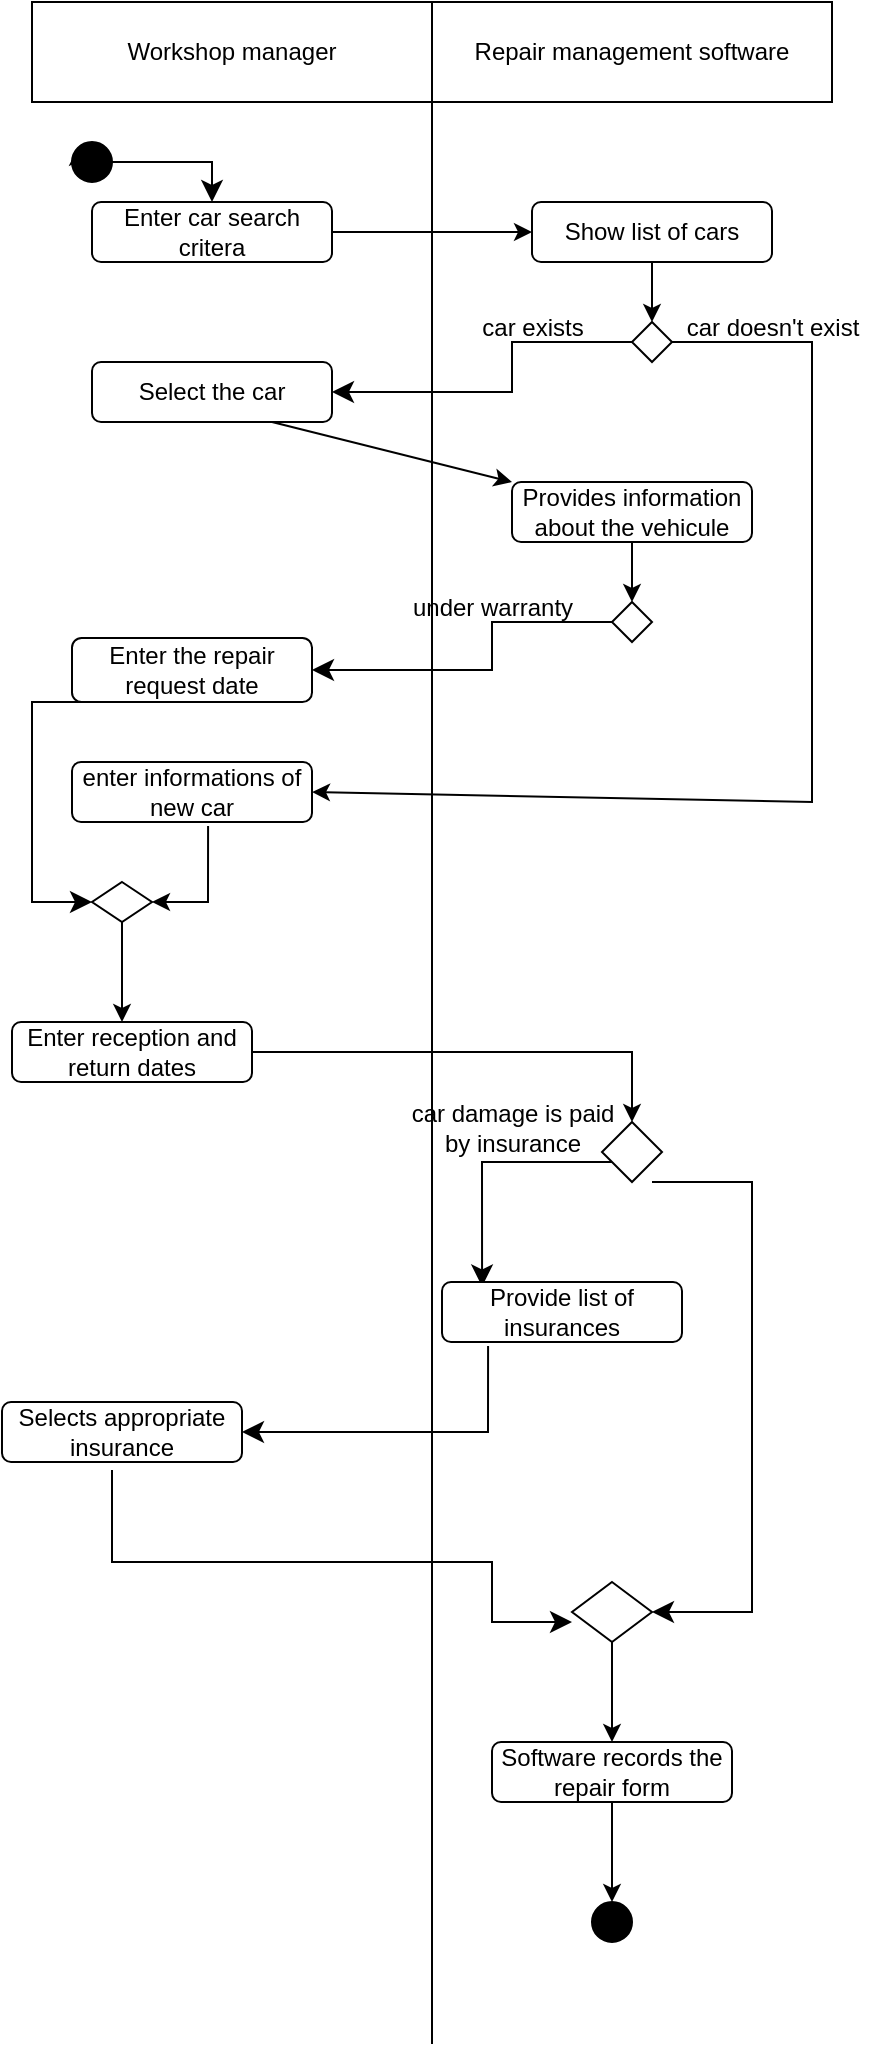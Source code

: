 <mxfile version="28.1.2">
  <diagram name="Page-1" id="RLOlHvf0ZwVmIwQDIquM">
    <mxGraphModel dx="960" dy="593" grid="1" gridSize="10" guides="1" tooltips="1" connect="1" arrows="1" fold="1" page="1" pageScale="1" pageWidth="850" pageHeight="1100" math="0" shadow="0">
      <root>
        <mxCell id="0" />
        <mxCell id="1" parent="0" />
        <mxCell id="eMoXhTAo4GaLyPaAo7eD-15" value="" style="ellipse;fillColor=strokeColor;html=1;" vertex="1" parent="1">
          <mxGeometry x="120" y="140" width="20" height="20" as="geometry" />
        </mxCell>
        <mxCell id="eMoXhTAo4GaLyPaAo7eD-19" value="Workshop manager" style="rounded=0;whiteSpace=wrap;html=1;" vertex="1" parent="1">
          <mxGeometry x="100" y="70" width="200" height="50" as="geometry" />
        </mxCell>
        <mxCell id="eMoXhTAo4GaLyPaAo7eD-20" value="Repair management software" style="rounded=0;whiteSpace=wrap;html=1;" vertex="1" parent="1">
          <mxGeometry x="300" y="70" width="200" height="50" as="geometry" />
        </mxCell>
        <mxCell id="eMoXhTAo4GaLyPaAo7eD-21" value="" style="endArrow=none;html=1;rounded=0;entryX=1;entryY=1;entryDx=0;entryDy=0;" edge="1" parent="1" target="eMoXhTAo4GaLyPaAo7eD-19">
          <mxGeometry width="50" height="50" relative="1" as="geometry">
            <mxPoint x="300" y="1091" as="sourcePoint" />
            <mxPoint x="450" y="280" as="targetPoint" />
          </mxGeometry>
        </mxCell>
        <mxCell id="eMoXhTAo4GaLyPaAo7eD-22" style="edgeStyle=orthogonalEdgeStyle;rounded=0;orthogonalLoop=1;jettySize=auto;html=1;exitX=0;exitY=1;exitDx=0;exitDy=0;entryX=0;entryY=0;entryDx=0;entryDy=0;" edge="1" parent="1" source="eMoXhTAo4GaLyPaAo7eD-15" target="eMoXhTAo4GaLyPaAo7eD-15">
          <mxGeometry relative="1" as="geometry" />
        </mxCell>
        <mxCell id="eMoXhTAo4GaLyPaAo7eD-23" value="Enter car search critera" style="rounded=1;whiteSpace=wrap;html=1;" vertex="1" parent="1">
          <mxGeometry x="130" y="170" width="120" height="30" as="geometry" />
        </mxCell>
        <mxCell id="eMoXhTAo4GaLyPaAo7eD-24" value="" style="edgeStyle=segmentEdgeStyle;endArrow=classic;html=1;curved=0;rounded=0;endSize=8;startSize=8;entryX=0.5;entryY=0;entryDx=0;entryDy=0;" edge="1" parent="1" target="eMoXhTAo4GaLyPaAo7eD-23">
          <mxGeometry width="50" height="50" relative="1" as="geometry">
            <mxPoint x="140" y="150" as="sourcePoint" />
            <mxPoint x="190" y="100" as="targetPoint" />
          </mxGeometry>
        </mxCell>
        <mxCell id="eMoXhTAo4GaLyPaAo7eD-25" value="Show list of cars" style="rounded=1;whiteSpace=wrap;html=1;" vertex="1" parent="1">
          <mxGeometry x="350" y="170" width="120" height="30" as="geometry" />
        </mxCell>
        <mxCell id="eMoXhTAo4GaLyPaAo7eD-26" value="" style="endArrow=classic;html=1;rounded=0;exitX=1;exitY=0.5;exitDx=0;exitDy=0;entryX=0;entryY=0.5;entryDx=0;entryDy=0;" edge="1" parent="1" source="eMoXhTAo4GaLyPaAo7eD-23" target="eMoXhTAo4GaLyPaAo7eD-25">
          <mxGeometry width="50" height="50" relative="1" as="geometry">
            <mxPoint x="270" y="210" as="sourcePoint" />
            <mxPoint x="320" y="160" as="targetPoint" />
          </mxGeometry>
        </mxCell>
        <mxCell id="eMoXhTAo4GaLyPaAo7eD-28" value="" style="rhombus;whiteSpace=wrap;html=1;" vertex="1" parent="1">
          <mxGeometry x="400" y="230" width="20" height="20" as="geometry" />
        </mxCell>
        <mxCell id="eMoXhTAo4GaLyPaAo7eD-29" value="" style="endArrow=classic;html=1;rounded=0;exitX=0.5;exitY=1;exitDx=0;exitDy=0;entryX=0.5;entryY=0;entryDx=0;entryDy=0;" edge="1" parent="1" source="eMoXhTAo4GaLyPaAo7eD-25" target="eMoXhTAo4GaLyPaAo7eD-28">
          <mxGeometry width="50" height="50" relative="1" as="geometry">
            <mxPoint x="460" y="250" as="sourcePoint" />
            <mxPoint x="510" y="200" as="targetPoint" />
          </mxGeometry>
        </mxCell>
        <mxCell id="eMoXhTAo4GaLyPaAo7eD-30" value="" style="endArrow=classic;html=1;rounded=0;exitX=1;exitY=0.5;exitDx=0;exitDy=0;entryX=1;entryY=0.5;entryDx=0;entryDy=0;" edge="1" parent="1" source="eMoXhTAo4GaLyPaAo7eD-28" target="eMoXhTAo4GaLyPaAo7eD-45">
          <mxGeometry width="50" height="50" relative="1" as="geometry">
            <mxPoint x="430" y="260" as="sourcePoint" />
            <mxPoint x="260" y="450" as="targetPoint" />
            <Array as="points">
              <mxPoint x="490" y="240" />
              <mxPoint x="490" y="270" />
              <mxPoint x="490" y="370" />
              <mxPoint x="490" y="470" />
            </Array>
          </mxGeometry>
        </mxCell>
        <mxCell id="eMoXhTAo4GaLyPaAo7eD-31" value="" style="edgeStyle=segmentEdgeStyle;endArrow=classic;html=1;curved=0;rounded=0;endSize=8;startSize=8;exitX=0;exitY=0.5;exitDx=0;exitDy=0;" edge="1" parent="1" source="eMoXhTAo4GaLyPaAo7eD-28" target="eMoXhTAo4GaLyPaAo7eD-34">
          <mxGeometry width="50" height="50" relative="1" as="geometry">
            <mxPoint x="400" y="330" as="sourcePoint" />
            <mxPoint x="240" y="270" as="targetPoint" />
            <Array as="points">
              <mxPoint x="340" y="240" />
            </Array>
          </mxGeometry>
        </mxCell>
        <mxCell id="eMoXhTAo4GaLyPaAo7eD-32" value="car exists" style="text;html=1;align=center;verticalAlign=middle;resizable=0;points=[];autosize=1;strokeColor=none;fillColor=none;" vertex="1" parent="1">
          <mxGeometry x="315" y="218" width="70" height="30" as="geometry" />
        </mxCell>
        <mxCell id="eMoXhTAo4GaLyPaAo7eD-33" value="car doesn&#39;t exist" style="text;html=1;align=center;verticalAlign=middle;resizable=0;points=[];autosize=1;strokeColor=none;fillColor=none;" vertex="1" parent="1">
          <mxGeometry x="415" y="218" width="110" height="30" as="geometry" />
        </mxCell>
        <mxCell id="eMoXhTAo4GaLyPaAo7eD-34" value="Select the car" style="rounded=1;whiteSpace=wrap;html=1;" vertex="1" parent="1">
          <mxGeometry x="130" y="250" width="120" height="30" as="geometry" />
        </mxCell>
        <mxCell id="eMoXhTAo4GaLyPaAo7eD-36" value="" style="endArrow=classic;html=1;rounded=0;exitX=0.75;exitY=1;exitDx=0;exitDy=0;" edge="1" parent="1" source="eMoXhTAo4GaLyPaAo7eD-34" target="eMoXhTAo4GaLyPaAo7eD-37">
          <mxGeometry width="50" height="50" relative="1" as="geometry">
            <mxPoint x="400" y="330" as="sourcePoint" />
            <mxPoint x="450" y="280" as="targetPoint" />
          </mxGeometry>
        </mxCell>
        <mxCell id="eMoXhTAo4GaLyPaAo7eD-37" value="Provides information about the vehicule" style="rounded=1;whiteSpace=wrap;html=1;" vertex="1" parent="1">
          <mxGeometry x="340" y="310" width="120" height="30" as="geometry" />
        </mxCell>
        <mxCell id="eMoXhTAo4GaLyPaAo7eD-38" value="" style="endArrow=classic;html=1;rounded=0;" edge="1" parent="1" target="eMoXhTAo4GaLyPaAo7eD-39">
          <mxGeometry width="50" height="50" relative="1" as="geometry">
            <mxPoint x="400" y="340" as="sourcePoint" />
            <mxPoint x="450" y="280" as="targetPoint" />
          </mxGeometry>
        </mxCell>
        <mxCell id="eMoXhTAo4GaLyPaAo7eD-39" value="" style="rhombus;whiteSpace=wrap;html=1;" vertex="1" parent="1">
          <mxGeometry x="390" y="370" width="20" height="20" as="geometry" />
        </mxCell>
        <mxCell id="eMoXhTAo4GaLyPaAo7eD-41" value="" style="edgeStyle=segmentEdgeStyle;endArrow=classic;html=1;curved=0;rounded=0;endSize=8;startSize=8;exitX=0;exitY=0.5;exitDx=0;exitDy=0;" edge="1" parent="1" source="eMoXhTAo4GaLyPaAo7eD-39" target="eMoXhTAo4GaLyPaAo7eD-43">
          <mxGeometry width="50" height="50" relative="1" as="geometry">
            <mxPoint x="400" y="405" as="sourcePoint" />
            <mxPoint x="260" y="410" as="targetPoint" />
            <Array as="points">
              <mxPoint x="330" y="380" />
            </Array>
          </mxGeometry>
        </mxCell>
        <mxCell id="eMoXhTAo4GaLyPaAo7eD-42" value="under warranty" style="text;html=1;align=center;verticalAlign=middle;resizable=0;points=[];autosize=1;strokeColor=none;fillColor=none;" vertex="1" parent="1">
          <mxGeometry x="280" y="358" width="100" height="30" as="geometry" />
        </mxCell>
        <mxCell id="eMoXhTAo4GaLyPaAo7eD-43" value="Enter the repair request date" style="rounded=1;whiteSpace=wrap;html=1;" vertex="1" parent="1">
          <mxGeometry x="120" y="388" width="120" height="32" as="geometry" />
        </mxCell>
        <mxCell id="eMoXhTAo4GaLyPaAo7eD-45" value="enter informations of new car" style="rounded=1;whiteSpace=wrap;html=1;" vertex="1" parent="1">
          <mxGeometry x="120" y="450" width="120" height="30" as="geometry" />
        </mxCell>
        <mxCell id="eMoXhTAo4GaLyPaAo7eD-46" style="edgeStyle=orthogonalEdgeStyle;rounded=0;orthogonalLoop=1;jettySize=auto;html=1;exitX=0.5;exitY=1;exitDx=0;exitDy=0;" edge="1" parent="1" source="eMoXhTAo4GaLyPaAo7eD-45" target="eMoXhTAo4GaLyPaAo7eD-45">
          <mxGeometry relative="1" as="geometry" />
        </mxCell>
        <mxCell id="eMoXhTAo4GaLyPaAo7eD-48" value="" style="endArrow=classic;html=1;rounded=0;exitX=0.567;exitY=1.067;exitDx=0;exitDy=0;exitPerimeter=0;entryX=1;entryY=0.5;entryDx=0;entryDy=0;" edge="1" parent="1" source="eMoXhTAo4GaLyPaAo7eD-45" target="eMoXhTAo4GaLyPaAo7eD-51">
          <mxGeometry width="50" height="50" relative="1" as="geometry">
            <mxPoint x="200" y="540" as="sourcePoint" />
            <mxPoint x="190" y="520" as="targetPoint" />
            <Array as="points">
              <mxPoint x="188" y="520" />
            </Array>
          </mxGeometry>
        </mxCell>
        <mxCell id="eMoXhTAo4GaLyPaAo7eD-49" value="" style="edgeStyle=segmentEdgeStyle;endArrow=classic;html=1;curved=0;rounded=0;endSize=8;startSize=8;exitX=0.25;exitY=1;exitDx=0;exitDy=0;entryX=0;entryY=0.5;entryDx=0;entryDy=0;" edge="1" parent="1" source="eMoXhTAo4GaLyPaAo7eD-43" target="eMoXhTAo4GaLyPaAo7eD-51">
          <mxGeometry width="50" height="50" relative="1" as="geometry">
            <mxPoint x="40" y="429" as="sourcePoint" />
            <mxPoint x="100" y="520" as="targetPoint" />
            <Array as="points">
              <mxPoint x="100" y="420" />
              <mxPoint x="100" y="520" />
            </Array>
          </mxGeometry>
        </mxCell>
        <mxCell id="eMoXhTAo4GaLyPaAo7eD-51" value="" style="rhombus;whiteSpace=wrap;html=1;" vertex="1" parent="1">
          <mxGeometry x="130" y="510" width="30" height="20" as="geometry" />
        </mxCell>
        <mxCell id="eMoXhTAo4GaLyPaAo7eD-52" value="" style="endArrow=classic;html=1;rounded=0;exitX=0.5;exitY=1;exitDx=0;exitDy=0;" edge="1" parent="1" source="eMoXhTAo4GaLyPaAo7eD-51">
          <mxGeometry width="50" height="50" relative="1" as="geometry">
            <mxPoint x="165" y="575" as="sourcePoint" />
            <mxPoint x="145" y="580" as="targetPoint" />
          </mxGeometry>
        </mxCell>
        <mxCell id="eMoXhTAo4GaLyPaAo7eD-53" value="Enter reception and return dates" style="rounded=1;whiteSpace=wrap;html=1;" vertex="1" parent="1">
          <mxGeometry x="90" y="580" width="120" height="30" as="geometry" />
        </mxCell>
        <mxCell id="eMoXhTAo4GaLyPaAo7eD-54" value="" style="endArrow=classic;html=1;rounded=0;exitX=1;exitY=0.5;exitDx=0;exitDy=0;" edge="1" parent="1" source="eMoXhTAo4GaLyPaAo7eD-53">
          <mxGeometry width="50" height="50" relative="1" as="geometry">
            <mxPoint x="400" y="530" as="sourcePoint" />
            <mxPoint x="400" y="630" as="targetPoint" />
            <Array as="points">
              <mxPoint x="400" y="595" />
            </Array>
          </mxGeometry>
        </mxCell>
        <mxCell id="eMoXhTAo4GaLyPaAo7eD-56" value="" style="rhombus;whiteSpace=wrap;html=1;" vertex="1" parent="1">
          <mxGeometry x="385" y="630" width="30" height="30" as="geometry" />
        </mxCell>
        <mxCell id="eMoXhTAo4GaLyPaAo7eD-57" value="" style="edgeStyle=segmentEdgeStyle;endArrow=classic;html=1;curved=0;rounded=0;endSize=8;startSize=8;" edge="1" parent="1" target="eMoXhTAo4GaLyPaAo7eD-65">
          <mxGeometry width="50" height="50" relative="1" as="geometry">
            <mxPoint x="410" y="660" as="sourcePoint" />
            <mxPoint x="410" y="880" as="targetPoint" />
            <Array as="points">
              <mxPoint x="460" y="660" />
            </Array>
          </mxGeometry>
        </mxCell>
        <mxCell id="eMoXhTAo4GaLyPaAo7eD-58" value="" style="edgeStyle=segmentEdgeStyle;endArrow=classic;html=1;curved=0;rounded=0;endSize=8;startSize=8;exitX=0;exitY=0.5;exitDx=0;exitDy=0;entryX=0.167;entryY=0.075;entryDx=0;entryDy=0;entryPerimeter=0;" edge="1" parent="1" target="eMoXhTAo4GaLyPaAo7eD-60">
          <mxGeometry width="50" height="50" relative="1" as="geometry">
            <mxPoint x="390" y="650" as="sourcePoint" />
            <mxPoint x="325" y="705" as="targetPoint" />
          </mxGeometry>
        </mxCell>
        <mxCell id="eMoXhTAo4GaLyPaAo7eD-59" value="car damage is paid&lt;div&gt;by insurance&lt;/div&gt;" style="text;html=1;align=center;verticalAlign=middle;resizable=0;points=[];autosize=1;strokeColor=none;fillColor=none;" vertex="1" parent="1">
          <mxGeometry x="280" y="613" width="120" height="40" as="geometry" />
        </mxCell>
        <mxCell id="eMoXhTAo4GaLyPaAo7eD-60" value="Provide list of insurances" style="rounded=1;whiteSpace=wrap;html=1;" vertex="1" parent="1">
          <mxGeometry x="305" y="710" width="120" height="30" as="geometry" />
        </mxCell>
        <mxCell id="eMoXhTAo4GaLyPaAo7eD-61" value="" style="edgeStyle=segmentEdgeStyle;endArrow=classic;html=1;curved=0;rounded=0;endSize=8;startSize=8;exitX=0.192;exitY=1.067;exitDx=0;exitDy=0;exitPerimeter=0;" edge="1" parent="1" source="eMoXhTAo4GaLyPaAo7eD-60" target="eMoXhTAo4GaLyPaAo7eD-62">
          <mxGeometry width="50" height="50" relative="1" as="geometry">
            <mxPoint x="335" y="800" as="sourcePoint" />
            <mxPoint x="240" y="800" as="targetPoint" />
            <Array as="points">
              <mxPoint x="328" y="785" />
            </Array>
          </mxGeometry>
        </mxCell>
        <mxCell id="eMoXhTAo4GaLyPaAo7eD-62" value="Selects appropriate insurance" style="rounded=1;whiteSpace=wrap;html=1;" vertex="1" parent="1">
          <mxGeometry x="85" y="770" width="120" height="30" as="geometry" />
        </mxCell>
        <mxCell id="eMoXhTAo4GaLyPaAo7eD-64" value="" style="edgeStyle=segmentEdgeStyle;endArrow=classic;html=1;curved=0;rounded=0;endSize=8;startSize=8;exitX=0.625;exitY=1.133;exitDx=0;exitDy=0;exitPerimeter=0;" edge="1" parent="1">
          <mxGeometry width="50" height="50" relative="1" as="geometry">
            <mxPoint x="140" y="803.99" as="sourcePoint" />
            <mxPoint x="370" y="880" as="targetPoint" />
            <Array as="points">
              <mxPoint x="140" y="850" />
              <mxPoint x="330" y="850" />
            </Array>
          </mxGeometry>
        </mxCell>
        <mxCell id="eMoXhTAo4GaLyPaAo7eD-65" value="" style="rhombus;whiteSpace=wrap;html=1;" vertex="1" parent="1">
          <mxGeometry x="370" y="860" width="40" height="30" as="geometry" />
        </mxCell>
        <mxCell id="eMoXhTAo4GaLyPaAo7eD-66" value="" style="endArrow=classic;html=1;rounded=0;exitX=0.5;exitY=1;exitDx=0;exitDy=0;" edge="1" parent="1" source="eMoXhTAo4GaLyPaAo7eD-65">
          <mxGeometry width="50" height="50" relative="1" as="geometry">
            <mxPoint x="410" y="950" as="sourcePoint" />
            <mxPoint x="390" y="940" as="targetPoint" />
          </mxGeometry>
        </mxCell>
        <mxCell id="eMoXhTAo4GaLyPaAo7eD-67" value="Software records the repair form" style="rounded=1;whiteSpace=wrap;html=1;" vertex="1" parent="1">
          <mxGeometry x="330" y="940" width="120" height="30" as="geometry" />
        </mxCell>
        <mxCell id="eMoXhTAo4GaLyPaAo7eD-68" value="" style="endArrow=classic;html=1;rounded=0;exitX=0.5;exitY=1;exitDx=0;exitDy=0;" edge="1" parent="1" source="eMoXhTAo4GaLyPaAo7eD-67">
          <mxGeometry width="50" height="50" relative="1" as="geometry">
            <mxPoint x="410" y="1060" as="sourcePoint" />
            <mxPoint x="390" y="1020" as="targetPoint" />
          </mxGeometry>
        </mxCell>
        <mxCell id="eMoXhTAo4GaLyPaAo7eD-69" value="" style="ellipse;fillColor=strokeColor;html=1;" vertex="1" parent="1">
          <mxGeometry x="380" y="1020" width="20" height="20" as="geometry" />
        </mxCell>
      </root>
    </mxGraphModel>
  </diagram>
</mxfile>
